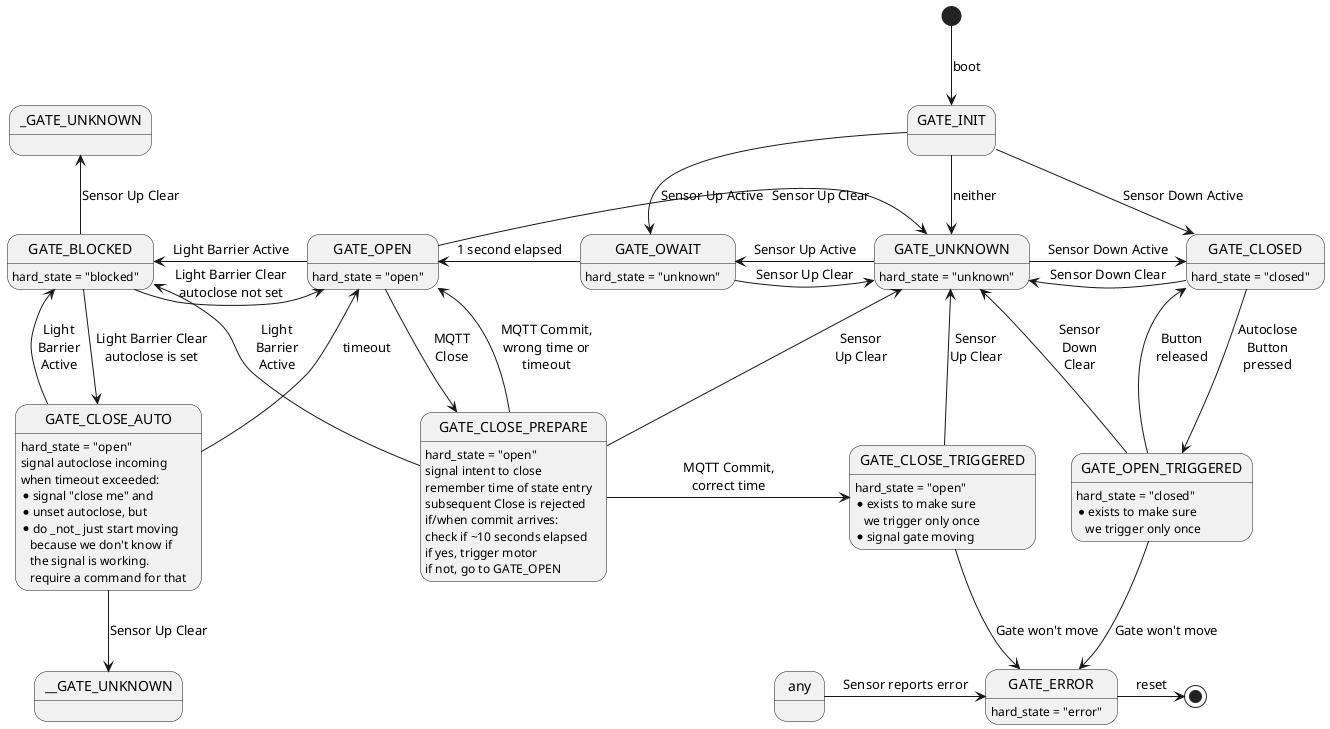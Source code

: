 @startuml statemachine

[*] --> GATE_INIT : boot

GATE_INIT    -down-> GATE_CLOSED   : Sensor Down Active
GATE_INIT    -down-> GATE_OWAIT    : Sensor Up Active
GATE_INIT    -down-> GATE_UNKNOWN  : neither

GATE_BLOCKED -right-> GATE_OPEN    : Light Barrier Clear\nautoclose not set
GATE_OPEN    -left->  GATE_BLOCKED : Light Barrier Active
GATE_BLOCKED -up->   _GATE_UNKNOWN : Sensor Up Clear

GATE_UNKNOWN -right-> GATE_CLOSED  : Sensor Down Active
GATE_CLOSED  -left->  GATE_UNKNOWN : Sensor Down Clear

GATE_OPEN    -right-> GATE_UNKNOWN : Sensor Up Clear
GATE_UNKNOWN -left->  GATE_OWAIT   : Sensor Up Active

GATE_OWAIT   -left->  GATE_OPEN    : 1 second elapsed
GATE_OWAIT   -right-> GATE_UNKNOWN : Sensor Up Clear

GATE_OPEN:    hard_state = "open"
GATE_UNKNOWN: hard_state = "unknown"
GATE_OWAIT:   hard_state = "unknown"
GATE_CLOSED:  hard_state = "closed"
GATE_BLOCKED: hard_state = "blocked"


GATE_BLOCKED    -down->  GATE_CLOSE_AUTO    : Light Barrier Clear\nautoclose is set
GATE_CLOSE_AUTO -up->    GATE_BLOCKED       : Light\nBarrier\nActive
GATE_CLOSE_AUTO -up->    GATE_OPEN          : timeout
GATE_CLOSE_AUTO -down-> __GATE_UNKNOWN      : Sensor Up Clear
GATE_CLOSE_AUTO : hard_state = "open"
GATE_CLOSE_AUTO : signal autoclose incoming
GATE_CLOSE_AUTO : when timeout exceeded:
GATE_CLOSE_AUTO : * signal "close me" and
GATE_CLOSE_AUTO : * unset autoclose, but
GATE_CLOSE_AUTO : * do _not_ just start moving\n   because we don't know if\n   the signal is working.\n   require a command for that

GATE_OPEN    -down->  GATE_CLOSE_PREPARE : MQTT\nClose
GATE_CLOSE_PREPARE: hard_state = "open"
GATE_CLOSE_PREPARE: signal intent to close
GATE_CLOSE_PREPARE: remember time of state entry
GATE_CLOSE_PREPARE: subsequent Close is rejected
GATE_CLOSE_PREPARE: if/when commit arrives:
GATE_CLOSE_PREPARE: check if ~10 seconds elapsed
GATE_CLOSE_PREPARE: if yes, trigger motor
GATE_CLOSE_PREPARE: if not, go to GATE_OPEN

GATE_CLOSE_PREPARE   -up->     GATE_BLOCKED         : Light\nBarrier\nActive
GATE_CLOSE_PREPARE   -up->     GATE_UNKNOWN         : Sensor\nUp Clear
GATE_CLOSE_PREPARE   -up->     GATE_OPEN            : MQTT Commit,\nwrong time or\ntimeout
GATE_CLOSE_PREPARE   -right->  GATE_CLOSE_TRIGGERED : MQTT Commit,\ncorrect time

GATE_CLOSE_TRIGGERED -up->     GATE_UNKNOWN         : Sensor\nUp Clear
GATE_CLOSE_TRIGGERED -down->   GATE_ERROR           : Gate won't move
GATE_CLOSE_TRIGGERED: hard_state = "open"
GATE_CLOSE_TRIGGERED: * exists to make sure\n   we trigger only once
GATE_CLOSE_TRIGGERED: * signal gate moving

GATE_ERROR           -right->  [*] : reset
GATE_ERROR: hard_state = "error"

GATE_CLOSED         -down-> GATE_OPEN_TRIGGERED : Autoclose\nButton\npressed
GATE_OPEN_TRIGGERED -up->   GATE_CLOSED         : Button\nreleased
GATE_OPEN_TRIGGERED -up->   GATE_UNKNOWN        : Sensor\nDown\nClear
GATE_OPEN_TRIGGERED -down-> GATE_ERROR          : Gate won't move
GATE_OPEN_TRIGGERED: hard_state = "closed"
GATE_OPEN_TRIGGERED: * exists to make sure\n   we trigger only once

any -right-> GATE_ERROR : Sensor reports error

@enduml
